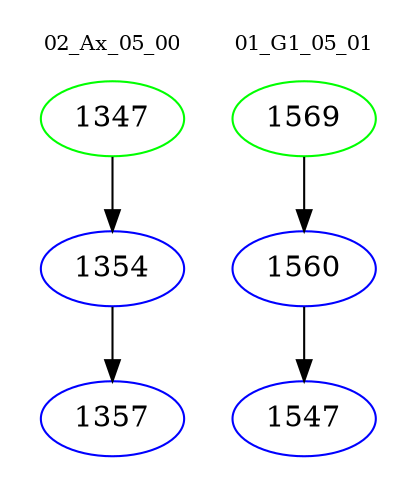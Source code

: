 digraph{
subgraph cluster_0 {
color = white
label = "02_Ax_05_00";
fontsize=10;
T0_1347 [label="1347", color="green"]
T0_1347 -> T0_1354 [color="black"]
T0_1354 [label="1354", color="blue"]
T0_1354 -> T0_1357 [color="black"]
T0_1357 [label="1357", color="blue"]
}
subgraph cluster_1 {
color = white
label = "01_G1_05_01";
fontsize=10;
T1_1569 [label="1569", color="green"]
T1_1569 -> T1_1560 [color="black"]
T1_1560 [label="1560", color="blue"]
T1_1560 -> T1_1547 [color="black"]
T1_1547 [label="1547", color="blue"]
}
}
